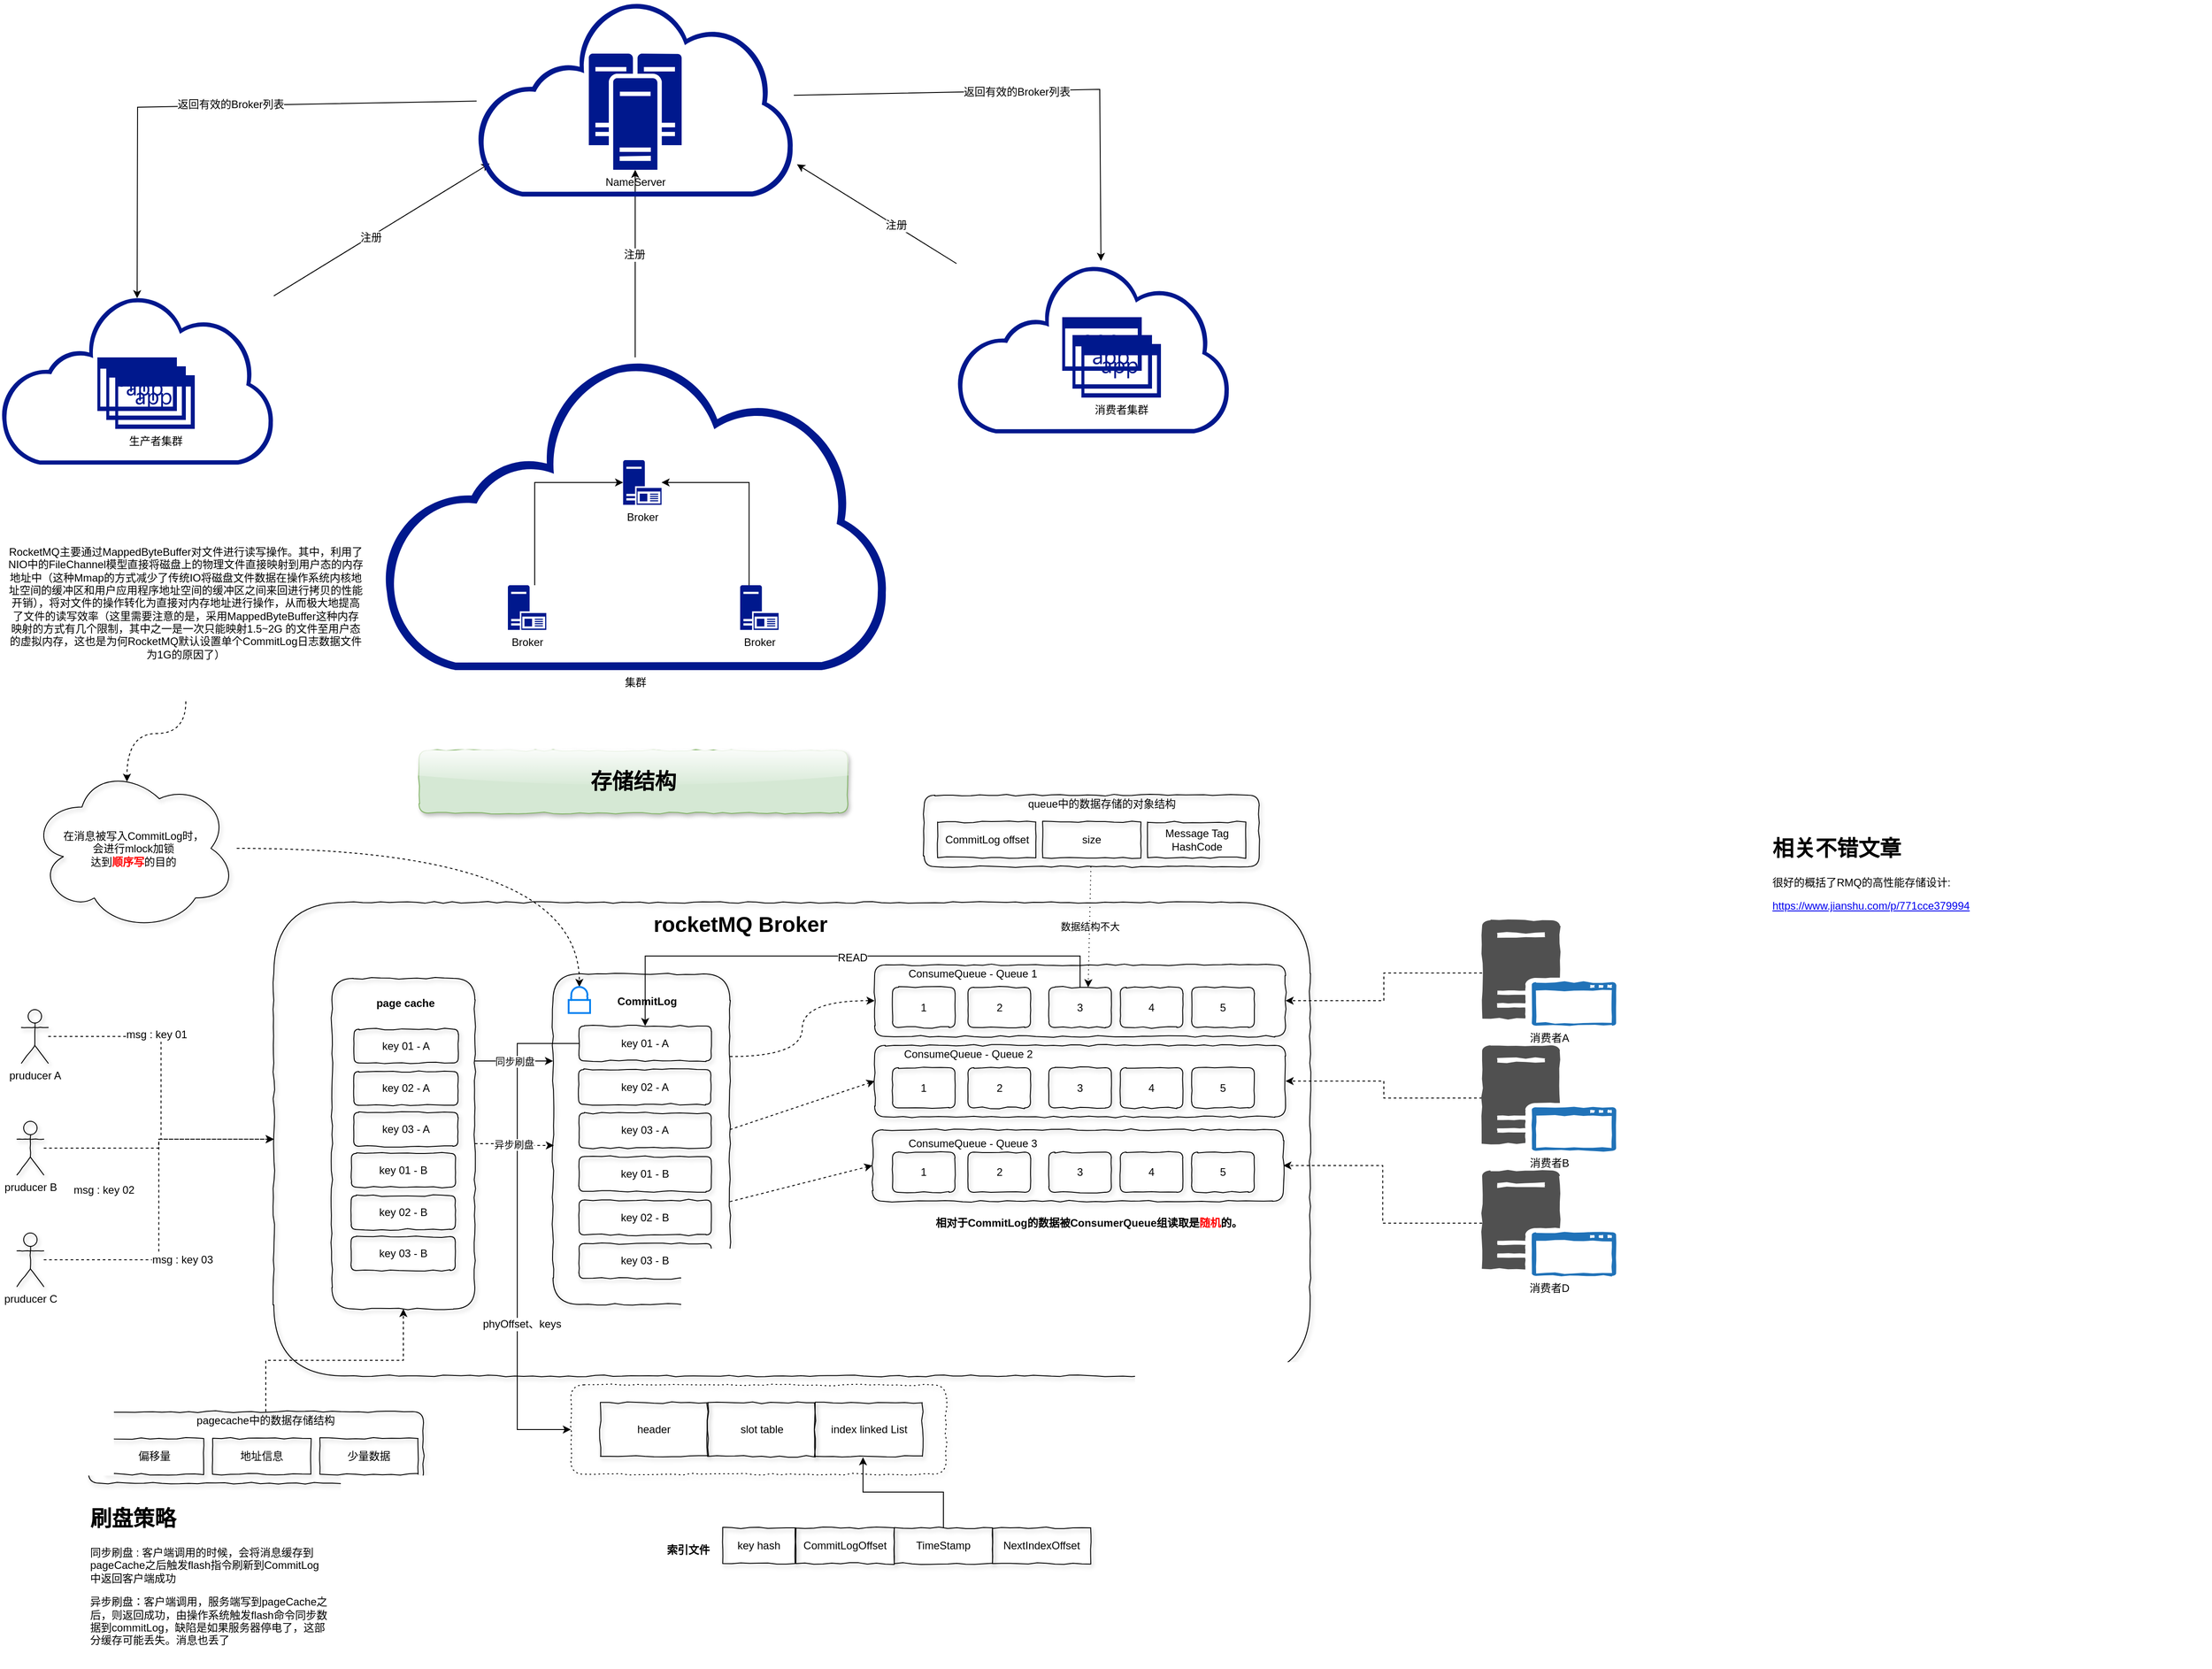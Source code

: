 <mxfile version="12.3.2" type="device" pages="3"><diagram id="gd_IF70aBs2pYhhm4v88" name="第 1 页"><mxGraphModel dx="1408" dy="808" grid="1" gridSize="10" guides="1" tooltips="1" connect="1" arrows="1" fold="1" page="1" pageScale="1" pageWidth="3300" pageHeight="4681" math="0" shadow="0"><root><mxCell id="0"/><mxCell id="1" parent="0"/><mxCell id="sOcCm9fHI73uMbzMvCkA-9" value="" style="rounded=1;whiteSpace=wrap;html=1;shadow=1;glass=1;comic=1;strokeColor=#000000;strokeWidth=1;fillColor=none;gradientColor=none;" parent="1" vertex="1"><mxGeometry x="377.5" y="1010" width="1160" height="530" as="geometry"/></mxCell><mxCell id="1OvO-jKvmU2hi-4N0Tyr-8" value="NameServer" style="aspect=fixed;pointerEvents=1;shadow=0;dashed=0;html=1;strokeColor=none;labelPosition=center;verticalLabelPosition=bottom;verticalAlign=top;align=center;fillColor=#00188D;shape=mxgraph.mscae.enterprise.cluster_server" parent="1" vertex="1"><mxGeometry x="730" y="60" width="104" height="130" as="geometry"/></mxCell><mxCell id="1OvO-jKvmU2hi-4N0Tyr-13" style="edgeStyle=orthogonalEdgeStyle;rounded=0;orthogonalLoop=1;jettySize=auto;html=1;" parent="1" source="1OvO-jKvmU2hi-4N0Tyr-9" target="1OvO-jKvmU2hi-4N0Tyr-10" edge="1"><mxGeometry relative="1" as="geometry"><Array as="points"><mxPoint x="669.5" y="540"/></Array></mxGeometry></mxCell><mxCell id="1OvO-jKvmU2hi-4N0Tyr-9" value="Broker" style="aspect=fixed;pointerEvents=1;shadow=0;dashed=0;html=1;strokeColor=none;labelPosition=center;verticalLabelPosition=bottom;verticalAlign=top;align=center;fillColor=#00188D;shape=mxgraph.mscae.enterprise.application_server2" parent="1" vertex="1"><mxGeometry x="639.5" y="655" width="43" height="50" as="geometry"/></mxCell><mxCell id="1OvO-jKvmU2hi-4N0Tyr-10" value="Broker" style="aspect=fixed;pointerEvents=1;shadow=0;dashed=0;html=1;strokeColor=none;labelPosition=center;verticalLabelPosition=bottom;verticalAlign=top;align=center;fillColor=#00188D;shape=mxgraph.mscae.enterprise.application_server2" parent="1" vertex="1"><mxGeometry x="768.5" y="515" width="43" height="50" as="geometry"/></mxCell><mxCell id="1OvO-jKvmU2hi-4N0Tyr-15" style="edgeStyle=orthogonalEdgeStyle;rounded=0;orthogonalLoop=1;jettySize=auto;html=1;" parent="1" source="1OvO-jKvmU2hi-4N0Tyr-11" target="1OvO-jKvmU2hi-4N0Tyr-10" edge="1"><mxGeometry relative="1" as="geometry"><Array as="points"><mxPoint x="909.5" y="540"/></Array></mxGeometry></mxCell><mxCell id="1OvO-jKvmU2hi-4N0Tyr-11" value="Broker" style="aspect=fixed;pointerEvents=1;shadow=0;dashed=0;html=1;strokeColor=none;labelPosition=center;verticalLabelPosition=bottom;verticalAlign=top;align=center;fillColor=#00188D;shape=mxgraph.mscae.enterprise.application_server2" parent="1" vertex="1"><mxGeometry x="899.5" y="655" width="43" height="50" as="geometry"/></mxCell><mxCell id="1OvO-jKvmU2hi-4N0Tyr-20" value="" style="aspect=fixed;pointerEvents=1;shadow=0;dashed=0;html=1;strokeColor=none;labelPosition=center;verticalLabelPosition=bottom;verticalAlign=top;align=center;fillColor=#00188D;shape=mxgraph.mscae.enterprise.application" parent="1" vertex="1"><mxGeometry x="180" y="400" width="89" height="60" as="geometry"/></mxCell><mxCell id="1OvO-jKvmU2hi-4N0Tyr-33" style="edgeStyle=none;rounded=0;orthogonalLoop=1;jettySize=auto;html=1;entryX=0.5;entryY=1;entryDx=0;entryDy=0;entryPerimeter=0;" parent="1" source="1OvO-jKvmU2hi-4N0Tyr-21" target="1OvO-jKvmU2hi-4N0Tyr-8" edge="1"><mxGeometry relative="1" as="geometry"/></mxCell><mxCell id="1OvO-jKvmU2hi-4N0Tyr-42" value="注册" style="text;html=1;align=center;verticalAlign=middle;resizable=0;points=[];;labelBackgroundColor=#ffffff;" parent="1OvO-jKvmU2hi-4N0Tyr-33" vertex="1" connectable="0"><mxGeometry x="0.093" y="1" relative="1" as="geometry"><mxPoint as="offset"/></mxGeometry></mxCell><mxCell id="1OvO-jKvmU2hi-4N0Tyr-21" value="集群" style="aspect=fixed;pointerEvents=1;shadow=0;dashed=0;html=1;strokeColor=none;labelPosition=center;verticalLabelPosition=bottom;verticalAlign=top;align=center;fillColor=#00188D;shape=mxgraph.mscae.enterprise.internet_hollow" parent="1" vertex="1"><mxGeometry x="499.5" y="400" width="565" height="350" as="geometry"/></mxCell><mxCell id="1OvO-jKvmU2hi-4N0Tyr-32" style="rounded=0;orthogonalLoop=1;jettySize=auto;html=1;entryX=0.041;entryY=0.832;entryDx=0;entryDy=0;entryPerimeter=0;" parent="1" source="1OvO-jKvmU2hi-4N0Tyr-23" target="1OvO-jKvmU2hi-4N0Tyr-39" edge="1"><mxGeometry relative="1" as="geometry"/></mxCell><mxCell id="1OvO-jKvmU2hi-4N0Tyr-40" value="注册" style="text;html=1;align=center;verticalAlign=middle;resizable=0;points=[];;labelBackgroundColor=#ffffff;" parent="1OvO-jKvmU2hi-4N0Tyr-32" vertex="1" connectable="0"><mxGeometry x="-0.106" y="-1" relative="1" as="geometry"><mxPoint as="offset"/></mxGeometry></mxCell><mxCell id="1OvO-jKvmU2hi-4N0Tyr-23" value="" style="aspect=fixed;pointerEvents=1;shadow=0;dashed=0;html=1;strokeColor=none;labelPosition=center;verticalLabelPosition=bottom;verticalAlign=top;align=center;fillColor=#00188D;shape=mxgraph.mscae.enterprise.internet_hollow" parent="1" vertex="1"><mxGeometry x="71.5" y="330" width="306" height="190" as="geometry"/></mxCell><mxCell id="1OvO-jKvmU2hi-4N0Tyr-29" value="" style="aspect=fixed;pointerEvents=1;shadow=0;dashed=0;html=1;strokeColor=none;labelPosition=center;verticalLabelPosition=bottom;verticalAlign=top;align=center;fillColor=#00188D;shape=mxgraph.mscae.enterprise.application" parent="1" vertex="1"><mxGeometry x="190" y="410" width="89" height="60" as="geometry"/></mxCell><mxCell id="1OvO-jKvmU2hi-4N0Tyr-30" value="生产者集群" style="aspect=fixed;pointerEvents=1;shadow=0;dashed=0;html=1;strokeColor=none;labelPosition=center;verticalLabelPosition=bottom;verticalAlign=top;align=center;fillColor=#00188D;shape=mxgraph.mscae.enterprise.application" parent="1" vertex="1"><mxGeometry x="200" y="420" width="89" height="60" as="geometry"/></mxCell><mxCell id="1OvO-jKvmU2hi-4N0Tyr-34" value="" style="aspect=fixed;pointerEvents=1;shadow=0;dashed=0;html=1;strokeColor=none;labelPosition=center;verticalLabelPosition=bottom;verticalAlign=top;align=center;fillColor=#00188D;shape=mxgraph.mscae.enterprise.application" parent="1" vertex="1"><mxGeometry x="1260" y="355" width="89" height="60" as="geometry"/></mxCell><mxCell id="1OvO-jKvmU2hi-4N0Tyr-38" style="edgeStyle=none;rounded=0;orthogonalLoop=1;jettySize=auto;html=1;entryX=1.01;entryY=0.836;entryDx=0;entryDy=0;entryPerimeter=0;" parent="1" source="1OvO-jKvmU2hi-4N0Tyr-35" target="1OvO-jKvmU2hi-4N0Tyr-39" edge="1"><mxGeometry relative="1" as="geometry"/></mxCell><mxCell id="1OvO-jKvmU2hi-4N0Tyr-41" value="注册" style="text;html=1;align=center;verticalAlign=middle;resizable=0;points=[];;labelBackgroundColor=#ffffff;" parent="1OvO-jKvmU2hi-4N0Tyr-38" vertex="1" connectable="0"><mxGeometry x="-0.228" y="-2" relative="1" as="geometry"><mxPoint y="1" as="offset"/></mxGeometry></mxCell><mxCell id="1OvO-jKvmU2hi-4N0Tyr-35" value="" style="aspect=fixed;pointerEvents=1;shadow=0;dashed=0;html=1;strokeColor=none;labelPosition=center;verticalLabelPosition=bottom;verticalAlign=top;align=center;fillColor=#00188D;shape=mxgraph.mscae.enterprise.internet_hollow" parent="1" vertex="1"><mxGeometry x="1141.5" y="295" width="306" height="190" as="geometry"/></mxCell><mxCell id="1OvO-jKvmU2hi-4N0Tyr-36" value="" style="aspect=fixed;pointerEvents=1;shadow=0;dashed=0;html=1;strokeColor=none;labelPosition=center;verticalLabelPosition=bottom;verticalAlign=top;align=center;fillColor=#00188D;shape=mxgraph.mscae.enterprise.application" parent="1" vertex="1"><mxGeometry x="1271.5" y="375" width="89" height="60" as="geometry"/></mxCell><mxCell id="1OvO-jKvmU2hi-4N0Tyr-37" value="消费者集群" style="aspect=fixed;pointerEvents=1;shadow=0;dashed=0;html=1;strokeColor=none;labelPosition=center;verticalLabelPosition=bottom;verticalAlign=top;align=center;fillColor=#00188D;shape=mxgraph.mscae.enterprise.application" parent="1" vertex="1"><mxGeometry x="1281.5" y="385" width="89" height="60" as="geometry"/></mxCell><mxCell id="1OvO-jKvmU2hi-4N0Tyr-43" style="edgeStyle=none;rounded=0;orthogonalLoop=1;jettySize=auto;html=1;entryX=0.5;entryY=0.02;entryDx=0;entryDy=0;entryPerimeter=0;" parent="1" source="1OvO-jKvmU2hi-4N0Tyr-39" target="1OvO-jKvmU2hi-4N0Tyr-23" edge="1"><mxGeometry relative="1" as="geometry"><Array as="points"><mxPoint x="225" y="120"/></Array></mxGeometry></mxCell><mxCell id="1OvO-jKvmU2hi-4N0Tyr-44" value="返回有效的Broker列表" style="text;html=1;align=center;verticalAlign=middle;resizable=0;points=[];;labelBackgroundColor=#ffffff;" parent="1OvO-jKvmU2hi-4N0Tyr-43" vertex="1" connectable="0"><mxGeometry x="-0.071" y="-1" relative="1" as="geometry"><mxPoint as="offset"/></mxGeometry></mxCell><mxCell id="1OvO-jKvmU2hi-4N0Tyr-45" style="edgeStyle=none;rounded=0;orthogonalLoop=1;jettySize=auto;html=1;entryX=0.529;entryY=-0.016;entryDx=0;entryDy=0;entryPerimeter=0;" parent="1" source="1OvO-jKvmU2hi-4N0Tyr-39" target="1OvO-jKvmU2hi-4N0Tyr-35" edge="1"><mxGeometry relative="1" as="geometry"><Array as="points"><mxPoint x="1302" y="100"/></Array></mxGeometry></mxCell><mxCell id="1OvO-jKvmU2hi-4N0Tyr-46" value="返回有效的Broker列表" style="text;html=1;align=center;verticalAlign=middle;resizable=0;points=[];;labelBackgroundColor=#ffffff;" parent="1OvO-jKvmU2hi-4N0Tyr-45" vertex="1" connectable="0"><mxGeometry x="-0.066" y="-1" relative="1" as="geometry"><mxPoint as="offset"/></mxGeometry></mxCell><mxCell id="1OvO-jKvmU2hi-4N0Tyr-39" value="" style="aspect=fixed;pointerEvents=1;shadow=0;dashed=0;html=1;strokeColor=none;labelPosition=center;verticalLabelPosition=bottom;verticalAlign=top;align=center;fillColor=#00188D;shape=mxgraph.mscae.enterprise.internet_hollow" parent="1" vertex="1"><mxGeometry x="604.5" width="355" height="220" as="geometry"/></mxCell><mxCell id="sOcCm9fHI73uMbzMvCkA-1" value="&lt;h1&gt;存储结构&lt;/h1&gt;" style="rounded=1;whiteSpace=wrap;html=1;shadow=1;glass=1;comic=1;strokeColor=#82b366;strokeWidth=1;fillColor=#d5e8d4;" parent="1" vertex="1"><mxGeometry x="540" y="840" width="480" height="70" as="geometry"/></mxCell><mxCell id="sOcCm9fHI73uMbzMvCkA-19" style="edgeStyle=orthogonalEdgeStyle;rounded=0;orthogonalLoop=1;jettySize=auto;html=1;dashed=1;strokeWidth=1;" parent="1" source="sOcCm9fHI73uMbzMvCkA-5" target="sOcCm9fHI73uMbzMvCkA-9" edge="1"><mxGeometry relative="1" as="geometry"><mxPoint x="342" y="1184" as="targetPoint"/></mxGeometry></mxCell><mxCell id="sOcCm9fHI73uMbzMvCkA-24" value="msg :&amp;nbsp;key 01" style="text;html=1;align=center;verticalAlign=middle;resizable=0;points=[];;labelBackgroundColor=#ffffff;" parent="sOcCm9fHI73uMbzMvCkA-19" vertex="1" connectable="0"><mxGeometry x="-0.345" y="2" relative="1" as="geometry"><mxPoint as="offset"/></mxGeometry></mxCell><mxCell id="sOcCm9fHI73uMbzMvCkA-5" value="pruducer A&lt;br&gt;" style="shape=umlActor;verticalLabelPosition=bottom;labelBackgroundColor=#ffffff;verticalAlign=top;html=1;outlineConnect=0;shadow=1;glass=1;comic=1;strokeColor=#000000;strokeWidth=1;fillColor=none;gradientColor=none;" parent="1" vertex="1"><mxGeometry x="95" y="1130" width="30" height="60" as="geometry"/></mxCell><mxCell id="sOcCm9fHI73uMbzMvCkA-22" style="edgeStyle=orthogonalEdgeStyle;rounded=0;orthogonalLoop=1;jettySize=auto;html=1;dashed=1;strokeWidth=1;" parent="1" source="sOcCm9fHI73uMbzMvCkA-6" target="sOcCm9fHI73uMbzMvCkA-9" edge="1"><mxGeometry relative="1" as="geometry"><mxPoint x="345" y="1269" as="targetPoint"/></mxGeometry></mxCell><mxCell id="sOcCm9fHI73uMbzMvCkA-25" value="msg :&amp;nbsp;key 02" style="text;html=1;align=center;verticalAlign=middle;resizable=0;points=[];;labelBackgroundColor=#ffffff;" parent="sOcCm9fHI73uMbzMvCkA-22" vertex="1" connectable="0"><mxGeometry x="-0.008" y="50" relative="1" as="geometry"><mxPoint x="-12" y="50" as="offset"/></mxGeometry></mxCell><mxCell id="sOcCm9fHI73uMbzMvCkA-6" value="pruducer B" style="shape=umlActor;verticalLabelPosition=bottom;labelBackgroundColor=#ffffff;verticalAlign=top;html=1;outlineConnect=0;shadow=1;glass=1;comic=1;strokeColor=#000000;strokeWidth=1;fillColor=none;gradientColor=none;" parent="1" vertex="1"><mxGeometry x="90" y="1255" width="30" height="60" as="geometry"/></mxCell><mxCell id="sOcCm9fHI73uMbzMvCkA-23" style="edgeStyle=orthogonalEdgeStyle;rounded=0;orthogonalLoop=1;jettySize=auto;html=1;dashed=1;strokeWidth=1;" parent="1" source="sOcCm9fHI73uMbzMvCkA-7" target="sOcCm9fHI73uMbzMvCkA-9" edge="1"><mxGeometry relative="1" as="geometry"><mxPoint x="339" y="1430" as="targetPoint"/></mxGeometry></mxCell><mxCell id="sOcCm9fHI73uMbzMvCkA-26" value="msg :&amp;nbsp;key 03" style="text;html=1;align=center;verticalAlign=middle;resizable=0;points=[];;labelBackgroundColor=#ffffff;" parent="sOcCm9fHI73uMbzMvCkA-23" vertex="1" connectable="0"><mxGeometry x="-0.458" y="1" relative="1" as="geometry"><mxPoint x="48" y="1" as="offset"/></mxGeometry></mxCell><mxCell id="sOcCm9fHI73uMbzMvCkA-7" value="pruducer C" style="shape=umlActor;verticalLabelPosition=bottom;labelBackgroundColor=#ffffff;verticalAlign=top;html=1;outlineConnect=0;shadow=1;glass=1;comic=1;strokeColor=#000000;strokeWidth=1;fillColor=none;gradientColor=none;" parent="1" vertex="1"><mxGeometry x="90" y="1380" width="30" height="60" as="geometry"/></mxCell><mxCell id="sOcCm9fHI73uMbzMvCkA-10" value="&lt;h1&gt;rocketMQ Broker&lt;/h1&gt;" style="text;html=1;strokeColor=none;fillColor=none;align=center;verticalAlign=middle;whiteSpace=wrap;rounded=0;shadow=1;glass=1;comic=1;" parent="1" vertex="1"><mxGeometry x="743.5" y="1020" width="312" height="30" as="geometry"/></mxCell><mxCell id="sOcCm9fHI73uMbzMvCkA-54" value="" style="group" parent="1" vertex="1" connectable="0"><mxGeometry x="1050" y="1170" width="460" height="80" as="geometry"/></mxCell><mxCell id="sOcCm9fHI73uMbzMvCkA-55" value="" style="rounded=1;whiteSpace=wrap;html=1;shadow=1;glass=1;comic=1;strokeColor=#000000;strokeWidth=1;fillColor=none;gradientColor=none;" parent="sOcCm9fHI73uMbzMvCkA-54" vertex="1"><mxGeometry width="460" height="80" as="geometry"/></mxCell><mxCell id="sOcCm9fHI73uMbzMvCkA-56" value="1" style="rounded=1;whiteSpace=wrap;html=1;shadow=1;glass=1;comic=1;strokeColor=#000000;strokeWidth=1;fillColor=none;gradientColor=none;" parent="sOcCm9fHI73uMbzMvCkA-54" vertex="1"><mxGeometry x="20" y="25" width="70" height="45" as="geometry"/></mxCell><mxCell id="sOcCm9fHI73uMbzMvCkA-57" value="2" style="rounded=1;whiteSpace=wrap;html=1;shadow=1;glass=1;comic=1;strokeColor=#000000;strokeWidth=1;fillColor=none;gradientColor=none;" parent="sOcCm9fHI73uMbzMvCkA-54" vertex="1"><mxGeometry x="104.5" y="25" width="70" height="45" as="geometry"/></mxCell><mxCell id="sOcCm9fHI73uMbzMvCkA-58" value="3" style="rounded=1;whiteSpace=wrap;html=1;shadow=1;glass=1;comic=1;strokeColor=#000000;strokeWidth=1;fillColor=none;gradientColor=none;" parent="sOcCm9fHI73uMbzMvCkA-54" vertex="1"><mxGeometry x="195" y="25" width="70" height="45" as="geometry"/></mxCell><mxCell id="sOcCm9fHI73uMbzMvCkA-59" value="4" style="rounded=1;whiteSpace=wrap;html=1;shadow=1;glass=1;comic=1;strokeColor=#000000;strokeWidth=1;fillColor=none;gradientColor=none;" parent="sOcCm9fHI73uMbzMvCkA-54" vertex="1"><mxGeometry x="275" y="25" width="70" height="45" as="geometry"/></mxCell><mxCell id="sOcCm9fHI73uMbzMvCkA-60" value="5" style="rounded=1;whiteSpace=wrap;html=1;shadow=1;glass=1;comic=1;strokeColor=#000000;strokeWidth=1;fillColor=none;gradientColor=none;" parent="sOcCm9fHI73uMbzMvCkA-54" vertex="1"><mxGeometry x="355" y="25" width="70" height="45" as="geometry"/></mxCell><mxCell id="sOcCm9fHI73uMbzMvCkA-61" value="ConsumeQueue - Queue 2" style="text;html=1;strokeColor=none;fillColor=none;align=center;verticalAlign=middle;whiteSpace=wrap;rounded=0;shadow=1;glass=1;comic=1;" parent="sOcCm9fHI73uMbzMvCkA-54" vertex="1"><mxGeometry x="20" width="170" height="20" as="geometry"/></mxCell><mxCell id="sOcCm9fHI73uMbzMvCkA-98" value="" style="endArrow=classic;html=1;dashed=1;strokeWidth=1;exitX=1;exitY=0.471;exitDx=0;exitDy=0;exitPerimeter=0;entryX=0;entryY=0.5;entryDx=0;entryDy=0;" parent="1" source="sOcCm9fHI73uMbzMvCkA-11" target="sOcCm9fHI73uMbzMvCkA-55" edge="1"><mxGeometry width="50" height="50" relative="1" as="geometry"><mxPoint x="880" y="1240" as="sourcePoint"/><mxPoint x="930" y="1190" as="targetPoint"/></mxGeometry></mxCell><mxCell id="sOcCm9fHI73uMbzMvCkA-99" value="" style="endArrow=classic;html=1;dashed=1;strokeWidth=1;entryX=0;entryY=0.5;entryDx=0;entryDy=0;exitX=1;exitY=0.689;exitDx=0;exitDy=0;exitPerimeter=0;" parent="1" source="sOcCm9fHI73uMbzMvCkA-11" target="sOcCm9fHI73uMbzMvCkA-63" edge="1"><mxGeometry width="50" height="50" relative="1" as="geometry"><mxPoint x="863.97" y="1209.08" as="sourcePoint"/><mxPoint x="969.5" y="1230" as="targetPoint"/><Array as="points"/></mxGeometry></mxCell><mxCell id="sOcCm9fHI73uMbzMvCkA-108" value="" style="group" parent="1" vertex="1" connectable="0"><mxGeometry x="1050" y="1080" width="460" height="80" as="geometry"/></mxCell><mxCell id="sOcCm9fHI73uMbzMvCkA-109" value="" style="rounded=1;whiteSpace=wrap;html=1;shadow=1;glass=1;comic=1;strokeColor=#000000;strokeWidth=1;fillColor=none;gradientColor=none;" parent="sOcCm9fHI73uMbzMvCkA-108" vertex="1"><mxGeometry width="460" height="80" as="geometry"/></mxCell><mxCell id="sOcCm9fHI73uMbzMvCkA-110" value="1" style="rounded=1;whiteSpace=wrap;html=1;shadow=1;glass=1;comic=1;strokeColor=#000000;strokeWidth=1;fillColor=none;gradientColor=none;" parent="sOcCm9fHI73uMbzMvCkA-108" vertex="1"><mxGeometry x="20" y="25" width="70" height="45" as="geometry"/></mxCell><mxCell id="sOcCm9fHI73uMbzMvCkA-111" value="2" style="rounded=1;whiteSpace=wrap;html=1;shadow=1;glass=1;comic=1;strokeColor=#000000;strokeWidth=1;fillColor=none;gradientColor=none;" parent="sOcCm9fHI73uMbzMvCkA-108" vertex="1"><mxGeometry x="104.5" y="25" width="70" height="45" as="geometry"/></mxCell><mxCell id="sOcCm9fHI73uMbzMvCkA-112" value="3" style="rounded=1;whiteSpace=wrap;html=1;shadow=1;glass=1;comic=1;strokeColor=#000000;strokeWidth=1;fillColor=none;gradientColor=none;" parent="sOcCm9fHI73uMbzMvCkA-108" vertex="1"><mxGeometry x="195" y="25" width="70" height="45" as="geometry"/></mxCell><mxCell id="sOcCm9fHI73uMbzMvCkA-113" value="4" style="rounded=1;whiteSpace=wrap;html=1;shadow=1;glass=1;comic=1;strokeColor=#000000;strokeWidth=1;fillColor=none;gradientColor=none;" parent="sOcCm9fHI73uMbzMvCkA-108" vertex="1"><mxGeometry x="275" y="25" width="70" height="45" as="geometry"/></mxCell><mxCell id="sOcCm9fHI73uMbzMvCkA-114" value="5" style="rounded=1;whiteSpace=wrap;html=1;shadow=1;glass=1;comic=1;strokeColor=#000000;strokeWidth=1;fillColor=none;gradientColor=none;" parent="sOcCm9fHI73uMbzMvCkA-108" vertex="1"><mxGeometry x="355" y="25" width="70" height="45" as="geometry"/></mxCell><mxCell id="sOcCm9fHI73uMbzMvCkA-115" value="ConsumeQueue - Queue 1" style="text;html=1;strokeColor=none;fillColor=none;align=center;verticalAlign=middle;whiteSpace=wrap;rounded=0;shadow=1;glass=1;comic=1;" parent="sOcCm9fHI73uMbzMvCkA-108" vertex="1"><mxGeometry x="20" width="180" height="20" as="geometry"/></mxCell><mxCell id="sOcCm9fHI73uMbzMvCkA-117" style="edgeStyle=orthogonalEdgeStyle;curved=1;rounded=0;orthogonalLoop=1;jettySize=auto;html=1;exitX=1;exitY=0.25;exitDx=0;exitDy=0;entryX=0;entryY=0.5;entryDx=0;entryDy=0;dashed=1;strokeWidth=1;" parent="1" source="sOcCm9fHI73uMbzMvCkA-11" target="sOcCm9fHI73uMbzMvCkA-109" edge="1"><mxGeometry relative="1" as="geometry"/></mxCell><mxCell id="sOcCm9fHI73uMbzMvCkA-120" value="" style="group" parent="1" vertex="1" connectable="0"><mxGeometry x="1105.5" y="890" width="375" height="80" as="geometry"/></mxCell><mxCell id="sOcCm9fHI73uMbzMvCkA-105" value="" style="group" parent="sOcCm9fHI73uMbzMvCkA-120" vertex="1" connectable="0"><mxGeometry width="375" height="80" as="geometry"/></mxCell><mxCell id="sOcCm9fHI73uMbzMvCkA-100" value="" style="rounded=1;whiteSpace=wrap;html=1;shadow=1;glass=1;comic=1;strokeColor=#000000;strokeWidth=1;fillColor=none;gradientColor=none;" parent="sOcCm9fHI73uMbzMvCkA-105" vertex="1"><mxGeometry width="375" height="80" as="geometry"/></mxCell><mxCell id="sOcCm9fHI73uMbzMvCkA-101" value="CommitLog&amp;nbsp;offset" style="rounded=0;whiteSpace=wrap;html=1;shadow=1;glass=1;comic=1;strokeColor=#000000;strokeWidth=1;fillColor=none;gradientColor=none;" parent="sOcCm9fHI73uMbzMvCkA-105" vertex="1"><mxGeometry x="15" y="30" width="110" height="40" as="geometry"/></mxCell><mxCell id="sOcCm9fHI73uMbzMvCkA-102" value="queue中的数据存储的对象结构" style="text;html=1;strokeColor=none;fillColor=none;align=center;verticalAlign=middle;whiteSpace=wrap;rounded=0;shadow=1;glass=1;comic=1;" parent="sOcCm9fHI73uMbzMvCkA-105" vertex="1"><mxGeometry x="107" width="183" height="20" as="geometry"/></mxCell><mxCell id="sOcCm9fHI73uMbzMvCkA-103" value="size" style="rounded=0;whiteSpace=wrap;html=1;shadow=1;glass=1;comic=1;strokeColor=#000000;strokeWidth=1;fillColor=none;gradientColor=none;" parent="sOcCm9fHI73uMbzMvCkA-105" vertex="1"><mxGeometry x="132.5" y="30" width="110" height="40" as="geometry"/></mxCell><mxCell id="sOcCm9fHI73uMbzMvCkA-104" value="Message Tag&lt;br&gt;HashCode" style="rounded=0;whiteSpace=wrap;html=1;shadow=1;glass=1;comic=1;strokeColor=#000000;strokeWidth=1;fillColor=none;gradientColor=none;" parent="sOcCm9fHI73uMbzMvCkA-105" vertex="1"><mxGeometry x="250" y="30" width="110" height="40" as="geometry"/></mxCell><mxCell id="sOcCm9fHI73uMbzMvCkA-146" value="" style="group" parent="1" vertex="1" connectable="0"><mxGeometry x="880" y="1710" width="412" height="40" as="geometry"/></mxCell><mxCell id="sOcCm9fHI73uMbzMvCkA-142" value="key&amp;nbsp;hash" style="rounded=0;whiteSpace=wrap;html=1;shadow=1;glass=1;comic=1;strokeColor=#000000;strokeWidth=1;fillColor=none;gradientColor=none;" parent="sOcCm9fHI73uMbzMvCkA-146" vertex="1"><mxGeometry width="81" height="40" as="geometry"/></mxCell><mxCell id="sOcCm9fHI73uMbzMvCkA-143" value="CommitLogOffset" style="rounded=0;whiteSpace=wrap;html=1;shadow=1;glass=1;comic=1;strokeColor=#000000;strokeWidth=1;fillColor=none;gradientColor=none;" parent="sOcCm9fHI73uMbzMvCkA-146" vertex="1"><mxGeometry x="82" width="110" height="40" as="geometry"/></mxCell><mxCell id="sOcCm9fHI73uMbzMvCkA-144" value="TimeStamp" style="rounded=0;whiteSpace=wrap;html=1;shadow=1;glass=1;comic=1;strokeColor=#000000;strokeWidth=1;fillColor=none;gradientColor=none;" parent="sOcCm9fHI73uMbzMvCkA-146" vertex="1"><mxGeometry x="192" width="110" height="40" as="geometry"/></mxCell><mxCell id="sOcCm9fHI73uMbzMvCkA-145" value="NextIndexOffset" style="rounded=0;whiteSpace=wrap;html=1;shadow=1;glass=1;comic=1;strokeColor=#000000;strokeWidth=1;fillColor=none;gradientColor=none;" parent="sOcCm9fHI73uMbzMvCkA-146" vertex="1"><mxGeometry x="302" width="110" height="40" as="geometry"/></mxCell><mxCell id="sOcCm9fHI73uMbzMvCkA-147" style="edgeStyle=orthogonalEdgeStyle;rounded=0;orthogonalLoop=1;jettySize=auto;html=1;entryX=0.446;entryY=1.017;entryDx=0;entryDy=0;entryPerimeter=0;strokeWidth=1;" parent="1" source="sOcCm9fHI73uMbzMvCkA-144" target="sOcCm9fHI73uMbzMvCkA-141" edge="1"><mxGeometry relative="1" as="geometry"/></mxCell><mxCell id="sOcCm9fHI73uMbzMvCkA-151" value="数据结构不大" style="rounded=0;orthogonalLoop=1;jettySize=auto;html=1;entryX=0.629;entryY=0;entryDx=0;entryDy=0;entryPerimeter=0;strokeWidth=1;dashed=1;dashPattern=1 4;" parent="1" source="sOcCm9fHI73uMbzMvCkA-100" target="sOcCm9fHI73uMbzMvCkA-112" edge="1"><mxGeometry relative="1" as="geometry"/></mxCell><mxCell id="sOcCm9fHI73uMbzMvCkA-152" style="edgeStyle=orthogonalEdgeStyle;rounded=0;orthogonalLoop=1;jettySize=auto;html=1;strokeWidth=1;entryX=0.5;entryY=0;entryDx=0;entryDy=0;" parent="1" source="sOcCm9fHI73uMbzMvCkA-112" target="sOcCm9fHI73uMbzMvCkA-13" edge="1"><mxGeometry relative="1" as="geometry"><Array as="points"><mxPoint x="1280" y="1070"/><mxPoint x="793" y="1070"/></Array></mxGeometry></mxCell><mxCell id="sOcCm9fHI73uMbzMvCkA-204" value="READ" style="text;html=1;align=center;verticalAlign=middle;resizable=0;points=[];;labelBackgroundColor=#ffffff;" parent="sOcCm9fHI73uMbzMvCkA-152" vertex="1" connectable="0"><mxGeometry x="-0.033" y="2" relative="1" as="geometry"><mxPoint as="offset"/></mxGeometry></mxCell><mxCell id="sOcCm9fHI73uMbzMvCkA-199" style="edgeStyle=orthogonalEdgeStyle;rounded=0;orthogonalLoop=1;jettySize=auto;html=1;entryX=1;entryY=0.5;entryDx=0;entryDy=0;dashed=1;strokeWidth=1;" parent="1" source="sOcCm9fHI73uMbzMvCkA-153" target="sOcCm9fHI73uMbzMvCkA-109" edge="1"><mxGeometry relative="1" as="geometry"/></mxCell><mxCell id="sOcCm9fHI73uMbzMvCkA-153" value="消费者A" style="pointerEvents=1;shadow=0;dashed=0;html=1;strokeColor=none;fillColor=#505050;labelPosition=center;verticalLabelPosition=bottom;verticalAlign=top;outlineConnect=0;align=center;shape=mxgraph.office.servers.application_server_blue;rounded=1;glass=1;comic=1;" parent="1" vertex="1"><mxGeometry x="1730" y="1030" width="150" height="118" as="geometry"/></mxCell><mxCell id="sOcCm9fHI73uMbzMvCkA-200" style="edgeStyle=orthogonalEdgeStyle;rounded=0;orthogonalLoop=1;jettySize=auto;html=1;entryX=1;entryY=0.5;entryDx=0;entryDy=0;dashed=1;strokeWidth=1;" parent="1" source="sOcCm9fHI73uMbzMvCkA-154" target="sOcCm9fHI73uMbzMvCkA-55" edge="1"><mxGeometry relative="1" as="geometry"/></mxCell><mxCell id="sOcCm9fHI73uMbzMvCkA-154" value="消费者B" style="pointerEvents=1;shadow=0;dashed=0;html=1;strokeColor=none;fillColor=#505050;labelPosition=center;verticalLabelPosition=bottom;verticalAlign=top;outlineConnect=0;align=center;shape=mxgraph.office.servers.application_server_blue;rounded=1;glass=1;comic=1;" parent="1" vertex="1"><mxGeometry x="1730" y="1170" width="150" height="118" as="geometry"/></mxCell><mxCell id="sOcCm9fHI73uMbzMvCkA-201" style="edgeStyle=orthogonalEdgeStyle;rounded=0;orthogonalLoop=1;jettySize=auto;html=1;entryX=1;entryY=0.5;entryDx=0;entryDy=0;dashed=1;strokeWidth=1;" parent="1" source="sOcCm9fHI73uMbzMvCkA-155" target="sOcCm9fHI73uMbzMvCkA-63" edge="1"><mxGeometry relative="1" as="geometry"/></mxCell><mxCell id="sOcCm9fHI73uMbzMvCkA-155" value="消费者D" style="pointerEvents=1;shadow=0;dashed=0;html=1;strokeColor=none;fillColor=#505050;labelPosition=center;verticalLabelPosition=bottom;verticalAlign=top;outlineConnect=0;align=center;shape=mxgraph.office.servers.application_server_blue;rounded=1;glass=1;comic=1;" parent="1" vertex="1"><mxGeometry x="1730" y="1310" width="150" height="118" as="geometry"/></mxCell><mxCell id="sOcCm9fHI73uMbzMvCkA-161" value="" style="group" parent="1" vertex="1" connectable="0"><mxGeometry x="170" y="1580" width="375" height="80" as="geometry"/></mxCell><mxCell id="sOcCm9fHI73uMbzMvCkA-162" value="" style="group" parent="sOcCm9fHI73uMbzMvCkA-161" vertex="1" connectable="0"><mxGeometry width="375" height="80" as="geometry"/></mxCell><mxCell id="sOcCm9fHI73uMbzMvCkA-163" value="" style="rounded=1;whiteSpace=wrap;html=1;shadow=1;glass=1;comic=1;strokeColor=#000000;strokeWidth=1;fillColor=none;gradientColor=none;" parent="sOcCm9fHI73uMbzMvCkA-162" vertex="1"><mxGeometry width="375" height="80" as="geometry"/></mxCell><mxCell id="sOcCm9fHI73uMbzMvCkA-164" value="偏移量" style="rounded=0;whiteSpace=wrap;html=1;shadow=1;glass=1;comic=1;strokeColor=#000000;strokeWidth=1;fillColor=none;gradientColor=none;" parent="sOcCm9fHI73uMbzMvCkA-162" vertex="1"><mxGeometry x="19" y="30" width="110" height="40" as="geometry"/></mxCell><mxCell id="sOcCm9fHI73uMbzMvCkA-165" value="pagecache中的数据存储结构" style="text;html=1;strokeColor=none;fillColor=none;align=center;verticalAlign=middle;whiteSpace=wrap;rounded=0;shadow=1;glass=1;comic=1;" parent="sOcCm9fHI73uMbzMvCkA-162" vertex="1"><mxGeometry x="107" width="183" height="20" as="geometry"/></mxCell><mxCell id="sOcCm9fHI73uMbzMvCkA-166" value="地址信息" style="rounded=0;whiteSpace=wrap;html=1;shadow=1;glass=1;comic=1;strokeColor=#000000;strokeWidth=1;fillColor=none;gradientColor=none;" parent="sOcCm9fHI73uMbzMvCkA-162" vertex="1"><mxGeometry x="139" y="30" width="110" height="40" as="geometry"/></mxCell><mxCell id="sOcCm9fHI73uMbzMvCkA-175" value="少量数据" style="rounded=0;whiteSpace=wrap;html=1;shadow=1;glass=1;comic=1;strokeColor=#000000;strokeWidth=1;fillColor=none;gradientColor=none;" parent="sOcCm9fHI73uMbzMvCkA-162" vertex="1"><mxGeometry x="259" y="30" width="110" height="40" as="geometry"/></mxCell><mxCell id="sOcCm9fHI73uMbzMvCkA-176" value="&lt;b&gt;相对于CommitLog的数据被ConsumerQueue组读取是&lt;font color=&quot;#ff0000&quot;&gt;随机&lt;/font&gt;的。&lt;/b&gt;" style="text;html=1;strokeColor=none;fillColor=none;align=center;verticalAlign=middle;whiteSpace=wrap;rounded=0;shadow=1;glass=1;comic=1;" parent="1" vertex="1"><mxGeometry x="1080" y="1349.5" width="420" height="39" as="geometry"/></mxCell><mxCell id="sOcCm9fHI73uMbzMvCkA-178" style="edgeStyle=orthogonalEdgeStyle;curved=1;rounded=0;orthogonalLoop=1;jettySize=auto;html=1;dashed=1;strokeWidth=1;" parent="1" source="sOcCm9fHI73uMbzMvCkA-177" target="sOcCm9fHI73uMbzMvCkA-137" edge="1"><mxGeometry relative="1" as="geometry"/></mxCell><mxCell id="sOcCm9fHI73uMbzMvCkA-177" value="在消息被写入CommitLog时，&lt;br&gt;会进行mlock加锁&lt;br&gt;达到&lt;b&gt;&lt;font color=&quot;#ff0000&quot;&gt;顺序写&lt;/font&gt;&lt;/b&gt;的目的" style="ellipse;shape=cloud;whiteSpace=wrap;html=1;rounded=1;shadow=1;glass=1;comic=1;strokeColor=#000000;strokeWidth=1;fillColor=none;gradientColor=none;" parent="1" vertex="1"><mxGeometry x="105" y="857" width="231" height="185" as="geometry"/></mxCell><mxCell id="sOcCm9fHI73uMbzMvCkA-180" style="edgeStyle=orthogonalEdgeStyle;curved=1;rounded=0;orthogonalLoop=1;jettySize=auto;html=1;entryX=0.468;entryY=0.097;entryDx=0;entryDy=0;entryPerimeter=0;dashed=1;strokeWidth=1;" parent="1" source="sOcCm9fHI73uMbzMvCkA-179" target="sOcCm9fHI73uMbzMvCkA-177" edge="1"><mxGeometry relative="1" as="geometry"/></mxCell><mxCell id="sOcCm9fHI73uMbzMvCkA-179" value="RocketMQ主要通过MappedByteBuffer对文件进行读写操作。其中，利用了NIO中的FileChannel模型直接将磁盘上的物理文件直接映射到用户态的内存地址中（这种Mmap的方式减少了传统IO将磁盘文件数据在操作系统内核地址空间的缓冲区和用户应用程序地址空间的缓冲区之间来回进行拷贝的性能开销），将对文件的操作转化为直接对内存地址进行操作，从而极大地提高了文件的读写效率（这里需要注意的是，采用MappedByteBuffer这种内存映射的方式有几个限制，其中之一是一次只能映射1.5~2G 的文件至用户态的虚拟内存，这也是为何RocketMQ默认设置单个CommitLog日志数据文件为1G的原因了）" style="text;html=1;strokeColor=none;fillColor=none;align=center;verticalAlign=middle;whiteSpace=wrap;rounded=0;shadow=1;glass=1;comic=1;" parent="1" vertex="1"><mxGeometry x="79" y="565" width="400" height="220" as="geometry"/></mxCell><mxCell id="sOcCm9fHI73uMbzMvCkA-181" value="&lt;b&gt;索引文件&lt;/b&gt;" style="text;html=1;strokeColor=none;fillColor=none;align=center;verticalAlign=middle;whiteSpace=wrap;rounded=0;shadow=1;glass=1;comic=1;" parent="1" vertex="1"><mxGeometry x="789" y="1720" width="105" height="30" as="geometry"/></mxCell><mxCell id="sOcCm9fHI73uMbzMvCkA-182" style="edgeStyle=orthogonalEdgeStyle;rounded=0;orthogonalLoop=1;jettySize=auto;html=1;entryX=0;entryY=0.5;entryDx=0;entryDy=0;strokeWidth=1;" parent="1" source="sOcCm9fHI73uMbzMvCkA-13" target="sOcCm9fHI73uMbzMvCkA-138" edge="1"><mxGeometry relative="1" as="geometry"><Array as="points"><mxPoint x="650" y="1168"/><mxPoint x="650" y="1600"/></Array></mxGeometry></mxCell><mxCell id="sOcCm9fHI73uMbzMvCkA-183" value="phyOffset、keys" style="text;html=1;align=center;verticalAlign=middle;resizable=0;points=[];;labelBackgroundColor=#ffffff;" parent="sOcCm9fHI73uMbzMvCkA-182" vertex="1" connectable="0"><mxGeometry x="0.103" y="-3" relative="1" as="geometry"><mxPoint x="8" y="73.5" as="offset"/></mxGeometry></mxCell><mxCell id="sOcCm9fHI73uMbzMvCkA-186" value="" style="group" parent="1" vertex="1" connectable="0"><mxGeometry x="1050" y="1264.5" width="460" height="80" as="geometry"/></mxCell><mxCell id="sOcCm9fHI73uMbzMvCkA-62" value="" style="group" parent="sOcCm9fHI73uMbzMvCkA-186" vertex="1" connectable="0"><mxGeometry width="460" height="80" as="geometry"/></mxCell><mxCell id="sOcCm9fHI73uMbzMvCkA-63" value="" style="rounded=1;whiteSpace=wrap;html=1;shadow=1;glass=1;comic=1;strokeColor=#000000;strokeWidth=1;fillColor=none;gradientColor=none;" parent="sOcCm9fHI73uMbzMvCkA-62" vertex="1"><mxGeometry x="-2.5" width="460" height="80" as="geometry"/></mxCell><mxCell id="sOcCm9fHI73uMbzMvCkA-64" value="1" style="rounded=1;whiteSpace=wrap;html=1;shadow=1;glass=1;comic=1;strokeColor=#000000;strokeWidth=1;fillColor=none;gradientColor=none;" parent="sOcCm9fHI73uMbzMvCkA-62" vertex="1"><mxGeometry x="20" y="25" width="70" height="45" as="geometry"/></mxCell><mxCell id="sOcCm9fHI73uMbzMvCkA-65" value="2" style="rounded=1;whiteSpace=wrap;html=1;shadow=1;glass=1;comic=1;strokeColor=#000000;strokeWidth=1;fillColor=none;gradientColor=none;" parent="sOcCm9fHI73uMbzMvCkA-62" vertex="1"><mxGeometry x="104.5" y="25" width="70" height="45" as="geometry"/></mxCell><mxCell id="sOcCm9fHI73uMbzMvCkA-66" value="3" style="rounded=1;whiteSpace=wrap;html=1;shadow=1;glass=1;comic=1;strokeColor=#000000;strokeWidth=1;fillColor=none;gradientColor=none;" parent="sOcCm9fHI73uMbzMvCkA-62" vertex="1"><mxGeometry x="195" y="25" width="70" height="45" as="geometry"/></mxCell><mxCell id="sOcCm9fHI73uMbzMvCkA-67" value="4" style="rounded=1;whiteSpace=wrap;html=1;shadow=1;glass=1;comic=1;strokeColor=#000000;strokeWidth=1;fillColor=none;gradientColor=none;" parent="sOcCm9fHI73uMbzMvCkA-62" vertex="1"><mxGeometry x="275" y="25" width="70" height="45" as="geometry"/></mxCell><mxCell id="sOcCm9fHI73uMbzMvCkA-68" value="5" style="rounded=1;whiteSpace=wrap;html=1;shadow=1;glass=1;comic=1;strokeColor=#000000;strokeWidth=1;fillColor=none;gradientColor=none;" parent="sOcCm9fHI73uMbzMvCkA-62" vertex="1"><mxGeometry x="355" y="25" width="70" height="45" as="geometry"/></mxCell><mxCell id="sOcCm9fHI73uMbzMvCkA-69" value="ConsumeQueue - Queue 3" style="text;html=1;strokeColor=none;fillColor=none;align=center;verticalAlign=middle;whiteSpace=wrap;rounded=0;shadow=1;glass=1;comic=1;" parent="sOcCm9fHI73uMbzMvCkA-62" vertex="1"><mxGeometry x="20" width="180" height="30" as="geometry"/></mxCell><mxCell id="sOcCm9fHI73uMbzMvCkA-187" value="" style="group" parent="1" vertex="1" connectable="0"><mxGeometry x="690" y="1090" width="198" height="370" as="geometry"/></mxCell><mxCell id="sOcCm9fHI73uMbzMvCkA-11" value="" style="rounded=1;whiteSpace=wrap;html=1;shadow=1;glass=1;comic=1;strokeColor=#000000;strokeWidth=1;fillColor=none;gradientColor=none;" parent="sOcCm9fHI73uMbzMvCkA-187" vertex="1"><mxGeometry width="198.0" height="370" as="geometry"/></mxCell><mxCell id="sOcCm9fHI73uMbzMvCkA-12" value="&lt;b&gt;CommitLog&lt;/b&gt;" style="text;html=1;strokeColor=none;fillColor=none;align=center;verticalAlign=middle;whiteSpace=wrap;rounded=0;shadow=1;glass=1;comic=1;" parent="sOcCm9fHI73uMbzMvCkA-187" vertex="1"><mxGeometry x="41.579" y="11.237" width="127.137" height="38.947" as="geometry"/></mxCell><mxCell id="sOcCm9fHI73uMbzMvCkA-13" value="key 01 - A" style="rounded=1;whiteSpace=wrap;html=1;shadow=1;glass=1;comic=1;strokeColor=#000000;strokeWidth=1;fillColor=none;gradientColor=none;" parent="sOcCm9fHI73uMbzMvCkA-187" vertex="1"><mxGeometry x="29.179" y="58.421" width="147.979" height="38.947" as="geometry"/></mxCell><mxCell id="sOcCm9fHI73uMbzMvCkA-14" value="key 02&amp;nbsp;- A" style="rounded=1;whiteSpace=wrap;html=1;shadow=1;glass=1;comic=1;strokeColor=#000000;strokeWidth=1;fillColor=none;gradientColor=none;" parent="sOcCm9fHI73uMbzMvCkA-187" vertex="1"><mxGeometry x="28.658" y="107.105" width="147.979" height="38.947" as="geometry"/></mxCell><mxCell id="sOcCm9fHI73uMbzMvCkA-15" value="key 01 - B" style="rounded=1;whiteSpace=wrap;html=1;shadow=1;glass=1;comic=1;strokeColor=#000000;strokeWidth=1;fillColor=none;gradientColor=none;" parent="sOcCm9fHI73uMbzMvCkA-187" vertex="1"><mxGeometry x="29.179" y="204.474" width="147.979" height="38.947" as="geometry"/></mxCell><mxCell id="sOcCm9fHI73uMbzMvCkA-16" value="key 03&amp;nbsp;- A" style="rounded=1;whiteSpace=wrap;html=1;shadow=1;glass=1;comic=1;strokeColor=#000000;strokeWidth=1;fillColor=none;gradientColor=none;" parent="sOcCm9fHI73uMbzMvCkA-187" vertex="1"><mxGeometry x="29.179" y="155.789" width="147.979" height="38.947" as="geometry"/></mxCell><mxCell id="sOcCm9fHI73uMbzMvCkA-17" value="key 02&amp;nbsp;- B" style="rounded=1;whiteSpace=wrap;html=1;shadow=1;glass=1;comic=1;strokeColor=#000000;strokeWidth=1;fillColor=none;gradientColor=none;" parent="sOcCm9fHI73uMbzMvCkA-187" vertex="1"><mxGeometry x="29.179" y="253.158" width="147.979" height="38.947" as="geometry"/></mxCell><mxCell id="sOcCm9fHI73uMbzMvCkA-18" value="key 03&amp;nbsp;- B" style="rounded=1;whiteSpace=wrap;html=1;shadow=1;glass=1;comic=1;strokeColor=#000000;strokeWidth=1;fillColor=none;gradientColor=none;" parent="sOcCm9fHI73uMbzMvCkA-187" vertex="1"><mxGeometry x="29.179" y="301.842" width="147.979" height="38.947" as="geometry"/></mxCell><mxCell id="sOcCm9fHI73uMbzMvCkA-137" value="" style="html=1;verticalLabelPosition=bottom;align=center;labelBackgroundColor=#ffffff;verticalAlign=top;strokeWidth=2;strokeColor=#0080F0;shadow=0;dashed=0;shape=mxgraph.ios7.icons.locked;rounded=1;glass=1;comic=1;fillColor=none;gradientColor=none;" parent="sOcCm9fHI73uMbzMvCkA-187" vertex="1"><mxGeometry x="17.5" y="14.605" width="24" height="29.211" as="geometry"/></mxCell><mxCell id="sOcCm9fHI73uMbzMvCkA-198" value="" style="group;fillColor=none;gradientColor=none;strokeColor=none;rounded=1;glass=1;comic=1;shadow=1;" parent="1" vertex="1" connectable="0"><mxGeometry x="442.5" y="1095" width="162" height="370" as="geometry"/></mxCell><mxCell id="sOcCm9fHI73uMbzMvCkA-121" value="" style="group;dashed=1;strokeColor=none;shadow=0;" parent="sOcCm9fHI73uMbzMvCkA-198" vertex="1" connectable="0"><mxGeometry x="2" width="160" height="370" as="geometry"/></mxCell><mxCell id="sOcCm9fHI73uMbzMvCkA-123" value="&lt;b&gt;page&amp;nbsp;cache&lt;/b&gt;" style="text;html=1;strokeColor=none;fillColor=none;align=center;verticalAlign=middle;whiteSpace=wrap;rounded=0;shadow=1;glass=1;comic=1;" parent="sOcCm9fHI73uMbzMvCkA-121" vertex="1"><mxGeometry x="30.789" y="9.474" width="100.168" height="37.895" as="geometry"/></mxCell><mxCell id="sOcCm9fHI73uMbzMvCkA-124" value="key 01 - A" style="rounded=1;whiteSpace=wrap;html=1;shadow=1;glass=1;comic=1;strokeColor=#000000;strokeWidth=1;fillColor=none;gradientColor=none;" parent="sOcCm9fHI73uMbzMvCkA-121" vertex="1"><mxGeometry x="22.848" y="56.842" width="116.606" height="37.895" as="geometry"/></mxCell><mxCell id="sOcCm9fHI73uMbzMvCkA-125" value="key 02 - A" style="rounded=1;whiteSpace=wrap;html=1;shadow=1;glass=1;comic=1;strokeColor=#000000;strokeWidth=1;fillColor=none;gradientColor=none;" parent="sOcCm9fHI73uMbzMvCkA-121" vertex="1"><mxGeometry x="22.579" y="104.211" width="116.589" height="37.895" as="geometry"/></mxCell><mxCell id="sOcCm9fHI73uMbzMvCkA-127" value="key 03 - A" style="rounded=1;whiteSpace=wrap;html=1;shadow=1;glass=1;comic=1;strokeColor=#000000;strokeWidth=1;fillColor=none;gradientColor=none;" parent="sOcCm9fHI73uMbzMvCkA-121" vertex="1"><mxGeometry x="22.489" y="150.053" width="116.589" height="37.895" as="geometry"/></mxCell><mxCell id="sOcCm9fHI73uMbzMvCkA-192" value="key 01 - B" style="rounded=1;whiteSpace=wrap;html=1;shadow=1;glass=1;comic=1;strokeColor=#000000;strokeWidth=1;fillColor=none;gradientColor=none;" parent="sOcCm9fHI73uMbzMvCkA-121" vertex="1"><mxGeometry x="19.848" y="195.842" width="116.606" height="37.895" as="geometry"/></mxCell><mxCell id="sOcCm9fHI73uMbzMvCkA-193" value="key 02 - B" style="rounded=1;whiteSpace=wrap;html=1;shadow=1;glass=1;comic=1;strokeColor=#000000;strokeWidth=1;fillColor=none;gradientColor=none;" parent="sOcCm9fHI73uMbzMvCkA-121" vertex="1"><mxGeometry x="19.579" y="243.211" width="116.589" height="37.895" as="geometry"/></mxCell><mxCell id="sOcCm9fHI73uMbzMvCkA-194" value="key 03 - B" style="rounded=1;whiteSpace=wrap;html=1;shadow=1;glass=1;comic=1;strokeColor=#000000;strokeWidth=1;fillColor=none;gradientColor=none;" parent="sOcCm9fHI73uMbzMvCkA-121" vertex="1"><mxGeometry x="19.489" y="289.053" width="116.589" height="37.895" as="geometry"/></mxCell><mxCell id="sOcCm9fHI73uMbzMvCkA-122" value="" style="rounded=1;whiteSpace=wrap;html=1;shadow=1;glass=1;comic=1;strokeColor=#000000;strokeWidth=1;fillColor=none;gradientColor=none;" parent="sOcCm9fHI73uMbzMvCkA-198" vertex="1"><mxGeometry width="160" height="370" as="geometry"/></mxCell><mxCell id="sOcCm9fHI73uMbzMvCkA-202" value="" style="group" parent="1" vertex="1" connectable="0"><mxGeometry x="710" y="1550" width="420" height="100" as="geometry"/></mxCell><mxCell id="sOcCm9fHI73uMbzMvCkA-138" value="" style="rounded=1;whiteSpace=wrap;html=1;shadow=1;glass=1;comic=1;strokeColor=#000000;strokeWidth=1;fillColor=none;gradientColor=none;dashed=1;dashPattern=1 4;" parent="sOcCm9fHI73uMbzMvCkA-202" vertex="1"><mxGeometry width="420" height="100" as="geometry"/></mxCell><mxCell id="sOcCm9fHI73uMbzMvCkA-139" value="header" style="rounded=0;whiteSpace=wrap;html=1;shadow=1;glass=1;comic=1;strokeColor=#000000;strokeWidth=1;fillColor=none;gradientColor=none;" parent="sOcCm9fHI73uMbzMvCkA-202" vertex="1"><mxGeometry x="33" y="20" width="120" height="60" as="geometry"/></mxCell><mxCell id="sOcCm9fHI73uMbzMvCkA-140" value="slot&amp;nbsp;table" style="rounded=0;whiteSpace=wrap;html=1;shadow=1;glass=1;comic=1;strokeColor=#000000;strokeWidth=1;fillColor=none;gradientColor=none;" parent="sOcCm9fHI73uMbzMvCkA-202" vertex="1"><mxGeometry x="153.5" y="20" width="120" height="60" as="geometry"/></mxCell><mxCell id="sOcCm9fHI73uMbzMvCkA-141" value="index&amp;nbsp;linked List" style="rounded=0;whiteSpace=wrap;html=1;shadow=1;glass=1;comic=1;strokeColor=#000000;strokeWidth=1;fillColor=none;gradientColor=none;" parent="sOcCm9fHI73uMbzMvCkA-202" vertex="1"><mxGeometry x="273.5" y="20" width="120" height="60" as="geometry"/></mxCell><mxCell id="sOcCm9fHI73uMbzMvCkA-203" style="edgeStyle=orthogonalEdgeStyle;rounded=0;orthogonalLoop=1;jettySize=auto;html=1;entryX=0.5;entryY=1;entryDx=0;entryDy=0;dashed=1;strokeWidth=1;" parent="1" source="sOcCm9fHI73uMbzMvCkA-165" target="sOcCm9fHI73uMbzMvCkA-122" edge="1"><mxGeometry relative="1" as="geometry"/></mxCell><mxCell id="sOcCm9fHI73uMbzMvCkA-205" value="异步刷盘" style="edgeStyle=orthogonalEdgeStyle;rounded=0;orthogonalLoop=1;jettySize=auto;html=1;entryX=0.005;entryY=0.519;entryDx=0;entryDy=0;entryPerimeter=0;dashed=1;strokeWidth=1;" parent="1" source="sOcCm9fHI73uMbzMvCkA-122" target="sOcCm9fHI73uMbzMvCkA-11" edge="1"><mxGeometry relative="1" as="geometry"/></mxCell><mxCell id="_iJ_47LZxCYU2BQ4ahgn-3" value="同步刷盘" style="edgeStyle=orthogonalEdgeStyle;rounded=0;orthogonalLoop=1;jettySize=auto;html=1;exitX=1;exitY=0.25;exitDx=0;exitDy=0;strokeWidth=1;" parent="1" source="sOcCm9fHI73uMbzMvCkA-122" target="sOcCm9fHI73uMbzMvCkA-11" edge="1"><mxGeometry relative="1" as="geometry"><Array as="points"><mxPoint x="680" y="1188"/><mxPoint x="680" y="1188"/></Array></mxGeometry></mxCell><mxCell id="_iJ_47LZxCYU2BQ4ahgn-4" value="&lt;h1&gt;刷盘策略&lt;/h1&gt;&lt;p&gt;同步刷盘 :&amp;nbsp;客户端调用的时候，会将消息缓存到pageCache之后触发flash指令刷新到CommitLog中返回客户端成功&lt;/p&gt;&lt;p&gt;异步刷盘：客户端调用，服务端写到pageCache之后，则返回成功，由操作系统触发flash命令同步数据到commitLog，缺陷是如果服务器停电了，这部分缓存可能丢失。消息也丢了&lt;/p&gt;" style="text;html=1;strokeColor=none;fillColor=none;spacing=5;spacingTop=-20;whiteSpace=wrap;overflow=hidden;rounded=0;shadow=1;glass=1;dashed=1;comic=1;" parent="1" vertex="1"><mxGeometry x="166.5" y="1680" width="276" height="180" as="geometry"/></mxCell><mxCell id="_iJ_47LZxCYU2BQ4ahgn-5" value="&lt;h1&gt;相关不错文章&lt;/h1&gt;&lt;p&gt;很好的概括了RMQ的高性能存储设计:&lt;/p&gt;&lt;a href=&quot;https://www.jianshu.com/p/771cce379994&quot;&gt;https://www.jianshu.com/p/771cce379994&lt;/a&gt;" style="text;html=1;strokeColor=none;fillColor=none;spacing=5;spacingTop=-20;whiteSpace=wrap;overflow=hidden;rounded=0;shadow=1;glass=1;dashed=1;comic=1;" parent="1" vertex="1"><mxGeometry x="2050" y="930" width="490" height="130" as="geometry"/></mxCell></root></mxGraphModel></diagram><diagram id="jZhlbt1vIHCJu3CW3CeR" name="消息队列失败补救措施"><mxGraphModel dx="1408" dy="808" grid="1" gridSize="10" guides="1" tooltips="1" connect="1" arrows="1" fold="1" page="1" pageScale="1" pageWidth="3300" pageHeight="4681" math="0" shadow="0"><root><mxCell id="eHCS3BTyCdhzlSH-fzac-0"/><mxCell id="eHCS3BTyCdhzlSH-fzac-1" parent="eHCS3BTyCdhzlSH-fzac-0"/><mxCell id="eHCS3BTyCdhzlSH-fzac-22" value="" style="endArrow=classic;startArrow=classic;html=1;dashed=1;fontFamily=Helvetica;fontSize=11;fontColor=#000000;align=center;strokeColor=#000000;strokeWidth=3;edgeStyle=orthogonalEdgeStyle;entryX=0.417;entryY=-0.017;entryDx=0;entryDy=0;entryPerimeter=0;" parent="eHCS3BTyCdhzlSH-fzac-1" source="eHCS3BTyCdhzlSH-fzac-2" target="eHCS3BTyCdhzlSH-fzac-25" edge="1"><mxGeometry relative="1" as="geometry"><mxPoint x="1452" y="690" as="targetPoint"/></mxGeometry></mxCell><mxCell id="eHCS3BTyCdhzlSH-fzac-2" value="RocketMQ 服务端" style="shape=image;imageAspect=0;aspect=fixed;verticalLabelPosition=bottom;verticalAlign=top;image=http://rocketmq.apache.org/assets/images/bright/rmq-feature-lowlatency.png;imageBorder=#000000;" parent="eHCS3BTyCdhzlSH-fzac-1" vertex="1"><mxGeometry x="1310" y="345" width="283" height="170" as="geometry"/></mxCell><mxCell id="eHCS3BTyCdhzlSH-fzac-6" style="edgeStyle=orthogonalEdgeStyle;rounded=0;orthogonalLoop=1;jettySize=auto;html=1;strokeWidth=3;" parent="eHCS3BTyCdhzlSH-fzac-1" source="eHCS3BTyCdhzlSH-fzac-4" target="eHCS3BTyCdhzlSH-fzac-2" edge="1"><mxGeometry relative="1" as="geometry"/></mxCell><mxCell id="eHCS3BTyCdhzlSH-fzac-4" value="服务器A" style="rounded=1;whiteSpace=wrap;html=1;shadow=1;comic=1;glass=1;fillColor=#e1d5e7;strokeColor=#9673a6;" parent="eHCS3BTyCdhzlSH-fzac-1" vertex="1"><mxGeometry x="1960" y="375" width="220" height="110" as="geometry"/></mxCell><mxCell id="eHCS3BTyCdhzlSH-fzac-7" value="发送消息给服务端，此时发现服务端挂了" style="text;html=1;strokeColor=none;fillColor=none;align=center;verticalAlign=middle;whiteSpace=wrap;rounded=0;shadow=1;glass=1;comic=1;" parent="eHCS3BTyCdhzlSH-fzac-1" vertex="1"><mxGeometry x="1690" y="390" width="230" height="40" as="geometry"/></mxCell><mxCell id="eHCS3BTyCdhzlSH-fzac-10" value="" style="group;dashed=1;strokeColor=none;dashPattern=1 1;fillColor=none;gradientColor=none;strokeWidth=1;" parent="eHCS3BTyCdhzlSH-fzac-1" vertex="1" connectable="0"><mxGeometry x="2000" y="660" width="140" height="111" as="geometry"/></mxCell><mxCell id="eHCS3BTyCdhzlSH-fzac-11" value="" style="group" parent="eHCS3BTyCdhzlSH-fzac-10" vertex="1" connectable="0"><mxGeometry width="140" height="111" as="geometry"/></mxCell><mxCell id="eHCS3BTyCdhzlSH-fzac-9" style="edgeStyle=orthogonalEdgeStyle;rounded=0;orthogonalLoop=1;jettySize=auto;html=1;strokeWidth=3;dashed=1;" parent="eHCS3BTyCdhzlSH-fzac-11" source="eHCS3BTyCdhzlSH-fzac-4" edge="1"><mxGeometry relative="1" as="geometry"><mxPoint x="70" as="targetPoint"/></mxGeometry></mxCell><mxCell id="eHCS3BTyCdhzlSH-fzac-12" value="异步将消息记录到消息表中" style="text;html=1;align=center;verticalAlign=middle;resizable=0;points=[];;labelBackgroundColor=#ffffff;" parent="eHCS3BTyCdhzlSH-fzac-9" vertex="1" connectable="0"><mxGeometry x="-0.017" y="1" relative="1" as="geometry"><mxPoint as="offset"/></mxGeometry></mxCell><mxCell id="eHCS3BTyCdhzlSH-fzac-8" value="" style="verticalLabelPosition=bottom;html=1;verticalAlign=top;align=center;strokeColor=none;fillColor=#00BEF2;shape=mxgraph.azure.mysql_database;shadow=1;glass=1;comic=1;" parent="eHCS3BTyCdhzlSH-fzac-11" vertex="1"><mxGeometry y="1" width="140" height="110" as="geometry"/></mxCell><mxCell id="eHCS3BTyCdhzlSH-fzac-24" value="定时轮训消息表" style="edgeStyle=orthogonalEdgeStyle;rounded=0;orthogonalLoop=1;jettySize=auto;html=1;entryX=0.5;entryY=1;entryDx=0;entryDy=0;entryPerimeter=0;dashed=1;strokeWidth=3;" parent="eHCS3BTyCdhzlSH-fzac-1" source="eHCS3BTyCdhzlSH-fzac-23" target="eHCS3BTyCdhzlSH-fzac-8" edge="1"><mxGeometry relative="1" as="geometry"><Array as="points"/></mxGeometry></mxCell><mxCell id="eHCS3BTyCdhzlSH-fzac-23" value="消息补偿服务" style="rounded=1;whiteSpace=wrap;html=1;shadow=1;glass=1;comic=1;strokeColor=#000000;strokeWidth=1;fillColor=none;gradientColor=none;" parent="eHCS3BTyCdhzlSH-fzac-1" vertex="1"><mxGeometry x="1990" y="890" width="160" height="90" as="geometry"/></mxCell><mxCell id="eHCS3BTyCdhzlSH-fzac-25" value="消费者A" style="rounded=1;whiteSpace=wrap;html=1;shadow=1;glass=1;comic=1;strokeColor=#000000;strokeWidth=1;fillColor=none;gradientColor=none;" parent="eHCS3BTyCdhzlSH-fzac-1" vertex="1"><mxGeometry x="1210" y="741" width="120" height="60" as="geometry"/></mxCell><mxCell id="eHCS3BTyCdhzlSH-fzac-26" value="消费者B" style="rounded=1;whiteSpace=wrap;html=1;shadow=1;glass=1;comic=1;strokeColor=#000000;strokeWidth=1;fillColor=none;gradientColor=none;" parent="eHCS3BTyCdhzlSH-fzac-1" vertex="1"><mxGeometry x="1391.5" y="741" width="120" height="60" as="geometry"/></mxCell><mxCell id="eHCS3BTyCdhzlSH-fzac-27" value="消费者C" style="rounded=1;whiteSpace=wrap;html=1;shadow=1;glass=1;comic=1;strokeColor=#000000;strokeWidth=1;fillColor=none;gradientColor=none;" parent="eHCS3BTyCdhzlSH-fzac-1" vertex="1"><mxGeometry x="1570" y="741" width="120" height="60" as="geometry"/></mxCell><mxCell id="eHCS3BTyCdhzlSH-fzac-29" value="" style="endArrow=classic;startArrow=classic;html=1;dashed=1;fontFamily=Helvetica;fontSize=11;fontColor=#000000;align=center;strokeColor=#000000;strokeWidth=3;edgeStyle=orthogonalEdgeStyle;exitX=0.5;exitY=1;exitDx=0;exitDy=0;" parent="eHCS3BTyCdhzlSH-fzac-1" source="eHCS3BTyCdhzlSH-fzac-2" target="eHCS3BTyCdhzlSH-fzac-26" edge="1"><mxGeometry relative="1" as="geometry"><mxPoint x="1462" y="525" as="sourcePoint"/><mxPoint x="1310" y="750" as="targetPoint"/></mxGeometry></mxCell><mxCell id="eHCS3BTyCdhzlSH-fzac-30" value="" style="endArrow=classic;startArrow=classic;html=1;dashed=1;fontFamily=Helvetica;fontSize=11;fontColor=#000000;align=center;strokeColor=#000000;strokeWidth=3;edgeStyle=orthogonalEdgeStyle;entryX=0.5;entryY=0;entryDx=0;entryDy=0;" parent="eHCS3BTyCdhzlSH-fzac-1" source="eHCS3BTyCdhzlSH-fzac-2" target="eHCS3BTyCdhzlSH-fzac-27" edge="1"><mxGeometry relative="1" as="geometry"><mxPoint x="1450" y="560" as="sourcePoint"/><mxPoint x="1462" y="751" as="targetPoint"/><Array as="points"><mxPoint x="1452" y="630"/><mxPoint x="1630" y="630"/></Array></mxGeometry></mxCell><mxCell id="eHCS3BTyCdhzlSH-fzac-31" value="消息的拉取" style="text;html=1;strokeColor=none;fillColor=none;align=center;verticalAlign=middle;whiteSpace=wrap;rounded=0;shadow=1;glass=1;comic=1;" parent="eHCS3BTyCdhzlSH-fzac-1" vertex="1"><mxGeometry x="1370" y="590" width="70" height="20" as="geometry"/></mxCell></root></mxGraphModel></diagram><diagram id="zFsFuTzywv6LVSEW8b-T" name="参考RMQ设计"><mxGraphModel dx="1408" dy="808" grid="1" gridSize="10" guides="1" tooltips="1" connect="1" arrows="1" fold="1" page="1" pageScale="1" pageWidth="3300" pageHeight="4681" math="0" shadow="0"><root><mxCell id="Nb4Ua0vvOr-lhXJffFNj-0"/><mxCell id="Nb4Ua0vvOr-lhXJffFNj-1" parent="Nb4Ua0vvOr-lhXJffFNj-0"/></root></mxGraphModel></diagram></mxfile>